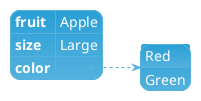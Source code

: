 ' Do not edit
' Theme Gallery
' autogenerated by script
'
@startjson
!theme cyborg
#highlight "color" / "0"
{
   "fruit":"Apple",
   "size": "Large",
   "color": ["Red", "Green"]
}
@endjson
